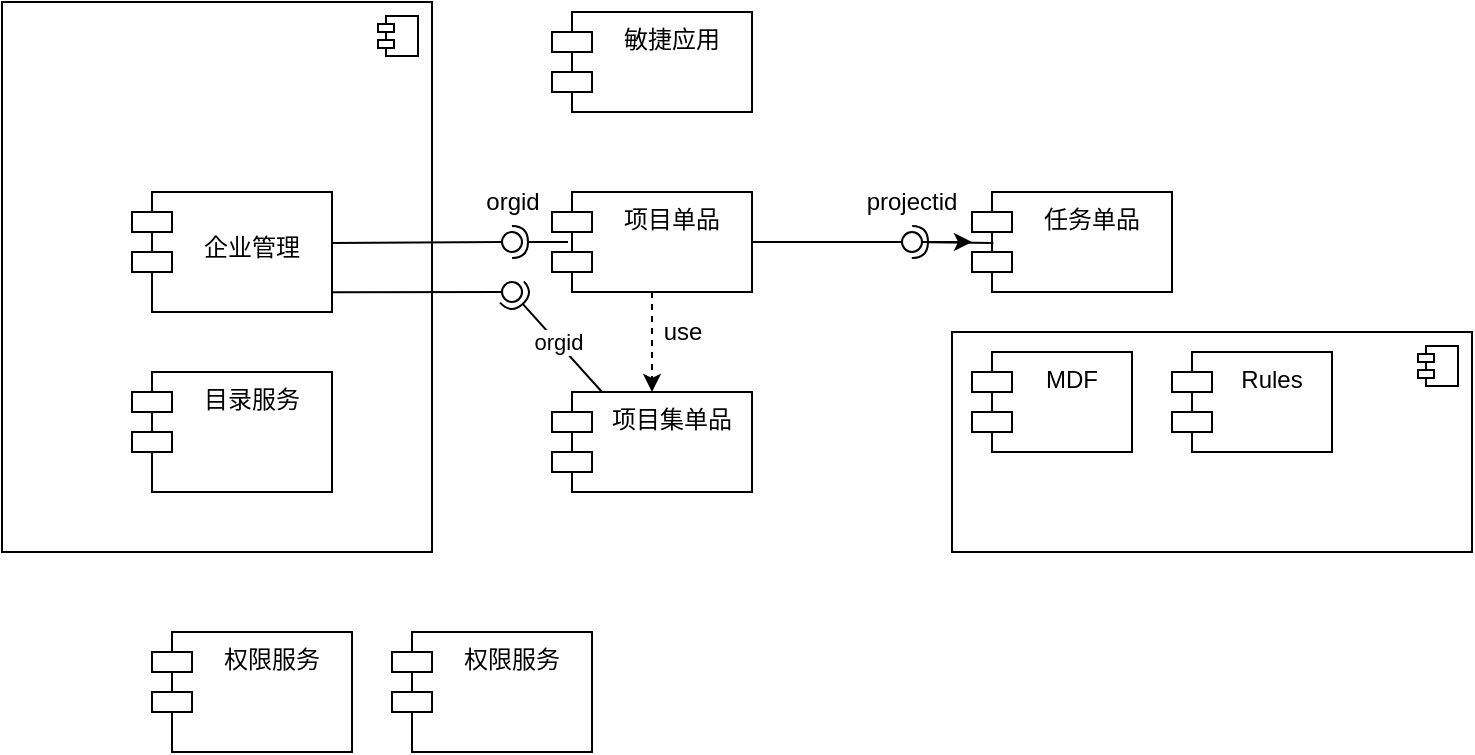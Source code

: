 <mxfile version="13.8.6" type="github"><diagram id="bVZlcQ9aLiyGY16tgZxM" name="Page-1"><mxGraphModel dx="1181" dy="641" grid="1" gridSize="10" guides="1" tooltips="1" connect="1" arrows="1" fold="1" page="1" pageScale="1" pageWidth="850" pageHeight="1100" math="0" shadow="0"><root><mxCell id="0"/><mxCell id="1" parent="0"/><mxCell id="x9lW-T4UJahGrQWPI67h-46" value="" style="html=1;dropTarget=0;" vertex="1" parent="1"><mxGeometry x="25" y="155" width="215" height="275" as="geometry"/></mxCell><mxCell id="x9lW-T4UJahGrQWPI67h-47" value="" style="shape=module;jettyWidth=8;jettyHeight=4;" vertex="1" parent="x9lW-T4UJahGrQWPI67h-46"><mxGeometry x="1" width="20" height="20" relative="1" as="geometry"><mxPoint x="-27" y="7" as="offset"/></mxGeometry></mxCell><mxCell id="x9lW-T4UJahGrQWPI67h-41" value="" style="html=1;dropTarget=0;" vertex="1" parent="1"><mxGeometry x="500" y="320" width="260" height="110" as="geometry"/></mxCell><mxCell id="x9lW-T4UJahGrQWPI67h-42" value="" style="shape=module;jettyWidth=8;jettyHeight=4;" vertex="1" parent="x9lW-T4UJahGrQWPI67h-41"><mxGeometry x="1" width="20" height="20" relative="1" as="geometry"><mxPoint x="-27" y="7" as="offset"/></mxGeometry></mxCell><mxCell id="x9lW-T4UJahGrQWPI67h-19" value="" style="edgeStyle=orthogonalEdgeStyle;rounded=0;orthogonalLoop=1;jettySize=auto;html=1;" edge="1" parent="1" source="x9lW-T4UJahGrQWPI67h-7" target="x9lW-T4UJahGrQWPI67h-13"><mxGeometry relative="1" as="geometry"/></mxCell><mxCell id="x9lW-T4UJahGrQWPI67h-29" style="edgeStyle=orthogonalEdgeStyle;rounded=0;orthogonalLoop=1;jettySize=auto;html=1;entryX=0.5;entryY=0;entryDx=0;entryDy=0;dashed=1;" edge="1" parent="1" source="x9lW-T4UJahGrQWPI67h-7" target="x9lW-T4UJahGrQWPI67h-22"><mxGeometry relative="1" as="geometry"/></mxCell><mxCell id="x9lW-T4UJahGrQWPI67h-7" value="项目单品" style="shape=module;align=left;spacingLeft=20;align=center;verticalAlign=top;" vertex="1" parent="1"><mxGeometry x="300" y="250" width="100" height="50" as="geometry"/></mxCell><mxCell id="x9lW-T4UJahGrQWPI67h-8" value="" style="rounded=0;orthogonalLoop=1;jettySize=auto;html=1;endArrow=none;endFill=0;exitX=0.993;exitY=0.426;exitDx=0;exitDy=0;exitPerimeter=0;" edge="1" target="x9lW-T4UJahGrQWPI67h-10" parent="1" source="x9lW-T4UJahGrQWPI67h-12"><mxGeometry relative="1" as="geometry"><mxPoint x="310" y="275" as="sourcePoint"/></mxGeometry></mxCell><mxCell id="x9lW-T4UJahGrQWPI67h-9" value="" style="rounded=0;orthogonalLoop=1;jettySize=auto;html=1;endArrow=halfCircle;endFill=0;entryX=0.5;entryY=0.5;entryDx=0;entryDy=0;endSize=6;strokeWidth=1;" edge="1" target="x9lW-T4UJahGrQWPI67h-10" parent="1"><mxGeometry relative="1" as="geometry"><mxPoint x="308" y="275" as="sourcePoint"/></mxGeometry></mxCell><mxCell id="x9lW-T4UJahGrQWPI67h-10" value="" style="ellipse;whiteSpace=wrap;html=1;fontFamily=Helvetica;fontSize=12;fontColor=#000000;align=center;strokeColor=#000000;fillColor=#ffffff;points=[];aspect=fixed;resizable=0;" vertex="1" parent="1"><mxGeometry x="275" y="270" width="10" height="10" as="geometry"/></mxCell><mxCell id="x9lW-T4UJahGrQWPI67h-12" value="&#10;企业管理" style="shape=module;align=left;spacingLeft=20;align=center;verticalAlign=top;" vertex="1" parent="1"><mxGeometry x="90" y="250" width="100" height="60" as="geometry"/></mxCell><mxCell id="x9lW-T4UJahGrQWPI67h-13" value="任务单品" style="shape=module;align=left;spacingLeft=20;align=center;verticalAlign=top;" vertex="1" parent="1"><mxGeometry x="510" y="250" width="100" height="50" as="geometry"/></mxCell><mxCell id="x9lW-T4UJahGrQWPI67h-15" value="" style="rounded=0;orthogonalLoop=1;jettySize=auto;html=1;endArrow=none;endFill=0;" edge="1" target="x9lW-T4UJahGrQWPI67h-17" parent="1" source="x9lW-T4UJahGrQWPI67h-7"><mxGeometry relative="1" as="geometry"><mxPoint x="460" y="275" as="sourcePoint"/></mxGeometry></mxCell><mxCell id="x9lW-T4UJahGrQWPI67h-16" value="" style="rounded=0;orthogonalLoop=1;jettySize=auto;html=1;endArrow=halfCircle;endFill=0;entryX=0.5;entryY=0.5;entryDx=0;entryDy=0;endSize=6;strokeWidth=1;exitX=0.107;exitY=0.511;exitDx=0;exitDy=0;exitPerimeter=0;" edge="1" target="x9lW-T4UJahGrQWPI67h-17" parent="1" source="x9lW-T4UJahGrQWPI67h-13"><mxGeometry relative="1" as="geometry"><mxPoint x="500" y="275" as="sourcePoint"/></mxGeometry></mxCell><mxCell id="x9lW-T4UJahGrQWPI67h-17" value="" style="ellipse;whiteSpace=wrap;html=1;fontFamily=Helvetica;fontSize=12;fontColor=#000000;align=center;strokeColor=#000000;fillColor=#ffffff;points=[];aspect=fixed;resizable=0;" vertex="1" parent="1"><mxGeometry x="475" y="270" width="10" height="10" as="geometry"/></mxCell><mxCell id="x9lW-T4UJahGrQWPI67h-21" value="projectid" style="text;html=1;strokeColor=none;fillColor=none;align=center;verticalAlign=middle;whiteSpace=wrap;rounded=0;" vertex="1" parent="1"><mxGeometry x="460" y="245" width="40" height="20" as="geometry"/></mxCell><mxCell id="x9lW-T4UJahGrQWPI67h-22" value="项目集单品" style="shape=module;align=left;spacingLeft=20;align=center;verticalAlign=top;" vertex="1" parent="1"><mxGeometry x="300" y="350" width="100" height="50" as="geometry"/></mxCell><mxCell id="x9lW-T4UJahGrQWPI67h-23" value="" style="rounded=0;orthogonalLoop=1;jettySize=auto;html=1;endArrow=none;endFill=0;exitX=1.004;exitY=0.836;exitDx=0;exitDy=0;exitPerimeter=0;" edge="1" target="x9lW-T4UJahGrQWPI67h-25" parent="1" source="x9lW-T4UJahGrQWPI67h-12"><mxGeometry relative="1" as="geometry"><mxPoint x="310" y="300" as="sourcePoint"/></mxGeometry></mxCell><mxCell id="x9lW-T4UJahGrQWPI67h-24" value="orgid" style="rounded=0;orthogonalLoop=1;jettySize=auto;html=1;endArrow=halfCircle;endFill=0;entryX=0.5;entryY=0.5;entryDx=0;entryDy=0;endSize=6;strokeWidth=1;exitX=0.25;exitY=0;exitDx=0;exitDy=0;" edge="1" target="x9lW-T4UJahGrQWPI67h-25" parent="1" source="x9lW-T4UJahGrQWPI67h-22"><mxGeometry relative="1" as="geometry"><mxPoint x="300" y="300" as="sourcePoint"/></mxGeometry></mxCell><mxCell id="x9lW-T4UJahGrQWPI67h-25" value="" style="ellipse;whiteSpace=wrap;html=1;fontFamily=Helvetica;fontSize=12;fontColor=#000000;align=center;strokeColor=#000000;fillColor=#ffffff;points=[];aspect=fixed;resizable=0;" vertex="1" parent="1"><mxGeometry x="275" y="295" width="10" height="10" as="geometry"/></mxCell><mxCell id="x9lW-T4UJahGrQWPI67h-30" value="use" style="text;html=1;align=center;verticalAlign=middle;resizable=0;points=[];autosize=1;" vertex="1" parent="1"><mxGeometry x="350" y="310" width="30" height="20" as="geometry"/></mxCell><mxCell id="x9lW-T4UJahGrQWPI67h-31" value="敏捷应用" style="shape=module;align=left;spacingLeft=20;align=center;verticalAlign=top;" vertex="1" parent="1"><mxGeometry x="300" y="160" width="100" height="50" as="geometry"/></mxCell><mxCell id="x9lW-T4UJahGrQWPI67h-33" value="orgid" style="text;html=1;align=center;verticalAlign=middle;resizable=0;points=[];autosize=1;" vertex="1" parent="1"><mxGeometry x="260" y="245" width="40" height="20" as="geometry"/></mxCell><mxCell id="x9lW-T4UJahGrQWPI67h-44" value="MDF" style="shape=module;align=left;spacingLeft=20;align=center;verticalAlign=top;" vertex="1" parent="1"><mxGeometry x="510" y="330" width="80" height="50" as="geometry"/></mxCell><mxCell id="x9lW-T4UJahGrQWPI67h-45" value="Rules" style="shape=module;align=left;spacingLeft=20;align=center;verticalAlign=top;" vertex="1" parent="1"><mxGeometry x="610" y="330" width="80" height="50" as="geometry"/></mxCell><mxCell id="x9lW-T4UJahGrQWPI67h-48" value="目录服务" style="shape=module;align=left;spacingLeft=20;align=center;verticalAlign=top;" vertex="1" parent="1"><mxGeometry x="90" y="340" width="100" height="60" as="geometry"/></mxCell><mxCell id="x9lW-T4UJahGrQWPI67h-49" value="权限服务" style="shape=module;align=left;spacingLeft=20;align=center;verticalAlign=top;" vertex="1" parent="1"><mxGeometry x="100" y="470" width="100" height="60" as="geometry"/></mxCell><mxCell id="x9lW-T4UJahGrQWPI67h-50" value="权限服务" style="shape=module;align=left;spacingLeft=20;align=center;verticalAlign=top;" vertex="1" parent="1"><mxGeometry x="220" y="470" width="100" height="60" as="geometry"/></mxCell></root></mxGraphModel></diagram></mxfile>